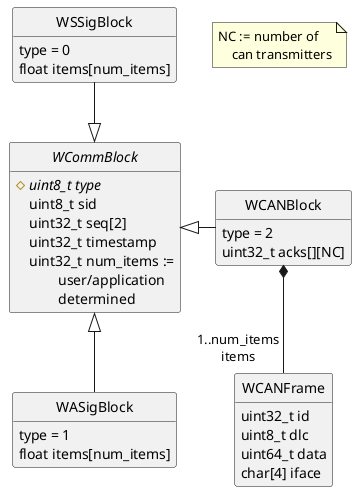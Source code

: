 @startuml
 hide methods
 hide circle
     ' title <u>Communication Data Structures</u>

    '  class WCommBlock <<metaclass>>{
    '     uint8_t type
    '     uint32_t seq
    '     uint32_t timestamp
    '     uint32_t num_items
    '     Element items[1 .. \n               num_items]
    '  }

    ' class WSSigBlock{
    '     type = 1
    '     ~.
    '     ~.
    '     float items ..
    ' }

    ' class WASigBlock{
    '     type = 2
    '     ~.
    '     ~.
    '     float items ..
    ' }

    ' class WCANBlock{
    '     type = 3
    '     ~.
    '     ~.
    ' }
    ' WCANBlock *-d-"1..num_items"WCANFrame 
    ' class WCANFrame{
    '     uint32_t id
    '     uint8_t dlc
    '     uint64_t data
    '     char[4] iface
    ' }
    ' WCommBlock <.d. WSSigBlock: <<instantiate>>
    ' WCommBlock <.d. WASigBlock: <<instantiate>>
    ' WCommBlock <. WCANBlock: <<instantiate>>

    ' class Sequence{
    '     uint32_t quot
    '     uint32_t rem
    ' }
    abstract class WCommBlock{
        {abstract} #uint8_t type
        uint8_t sid
        uint32_t seq[2]
        uint32_t timestamp
        uint32_t num_items := 
        \tuser/application \n\tdetermined
        ' Element items[1 .. \n               num_items]
     }
    ' WCommBlock -> "seq" Sequence
    class WSSigBlock{
        type = 0
        float items[num_items]
    }

    note as N1
    NC := number of 
        can transmitters
    end note
    class WASigBlock{
        type = 1
        float items[num_items]
    }

    class WCANBlock{
        type = 2
        uint32_t acks[][NC]
        ' uint32_t tx_ack
        ' uint32_t rx_ack
    }
    WCANBlock *-d-"1..num_items\nitems"WCANFrame 
    class WCANFrame{
        uint32_t id
        uint8_t dlc
        uint64_t data
        char[4] iface
    }
    WCommBlock <|-u- WSSigBlock
    WCommBlock <|-d- WASigBlock
    WCommBlock <|- WCANBlock
@enduml
